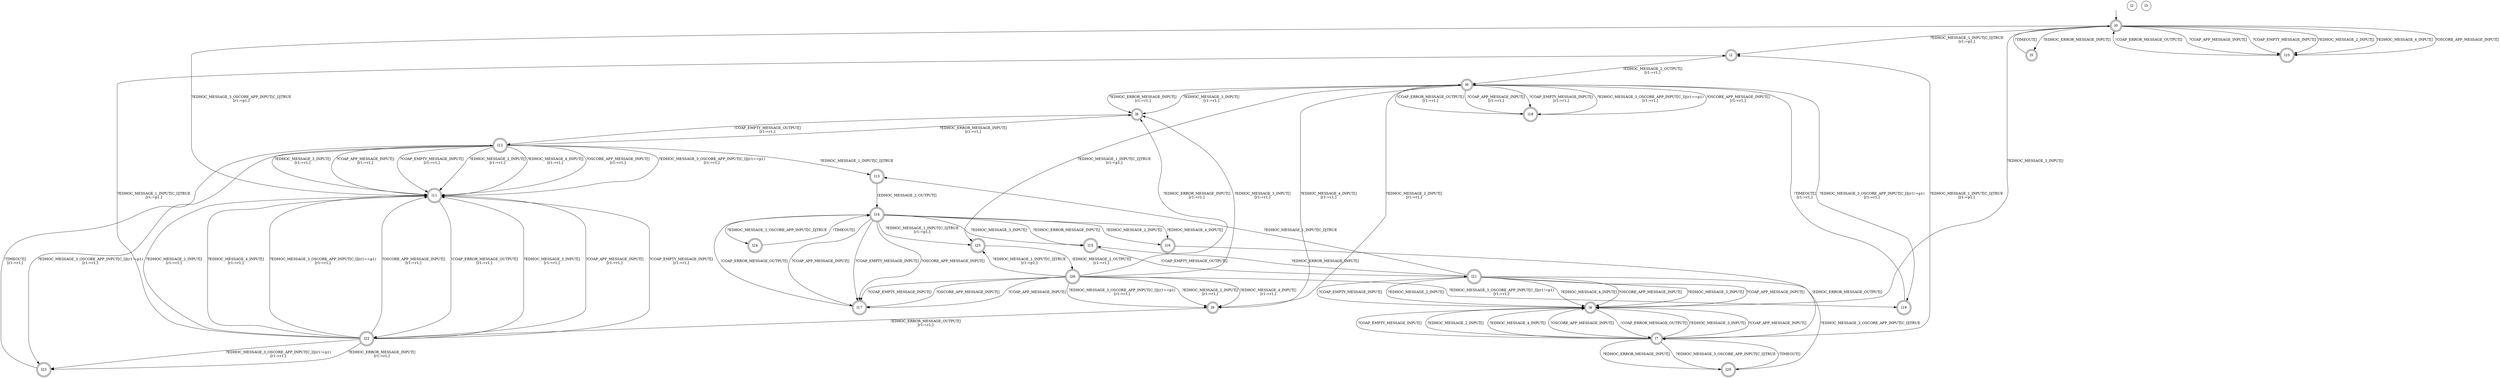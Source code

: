 digraph RA {
"" [shape=none,label=<>]
"l0" [shape=doublecircle]
"l1" [shape=doublecircle]
"l2" [shape=circle]
"l3" [shape=circle]
"l4" [shape=doublecircle]
"l5" [shape=doublecircle]
"l6" [shape=doublecircle]
"l7" [shape=doublecircle]
"l8" [shape=doublecircle]
"l9" [shape=doublecircle]
"l10" [shape=doublecircle]
"l11" [shape=doublecircle]
"l12" [shape=doublecircle]
"l13" [shape=doublecircle]
"l14" [shape=doublecircle]
"l15" [shape=doublecircle]
"l16" [shape=doublecircle]
"l17" [shape=doublecircle]
"l18" [shape=doublecircle]
"l19" [shape=doublecircle]
"l20" [shape=doublecircle]
"l21" [shape=doublecircle]
"l22" [shape=doublecircle]
"l23" [shape=doublecircle]
"l24" [shape=doublecircle]
"l25" [shape=doublecircle]
"l26" [shape=doublecircle]
"" -> "l0"
"l0" -> "l1" [label=<?EDHOC_MESSAGE_1_INPUT[C_I]|TRUE<BR />[r1:=p1,]>]
"l0" -> "l4" [label=<?EDHOC_MESSAGE_3_INPUT[]>]
"l0" -> "l5" [label=<?EDHOC_ERROR_MESSAGE_INPUT[]>]
"l0" -> "l10" [label=<?COAP_APP_MESSAGE_INPUT[]>]
"l0" -> "l10" [label=<?COAP_EMPTY_MESSAGE_INPUT[]>]
"l0" -> "l10" [label=<?EDHOC_MESSAGE_2_INPUT[]>]
"l0" -> "l10" [label=<?EDHOC_MESSAGE_4_INPUT[]>]
"l0" -> "l10" [label=<?OSCORE_APP_MESSAGE_INPUT[]>]
"l0" -> "l11" [label=<?EDHOC_MESSAGE_3_OSCORE_APP_INPUT[C_I]|TRUE<BR />[r1:=p1,]>]
"l1" -> "l6" [label=<!EDHOC_MESSAGE_2_OUTPUT[]<BR />[r1:=r1,]>]
"l4" -> "l7" [label=<!COAP_ERROR_MESSAGE_OUTPUT[]>]
"l5" -> "l0" [label=<!TIMEOUT[]>]
"l6" -> "l8" [label=<?EDHOC_MESSAGE_3_INPUT[]<BR />[r1:=r1,]>]
"l6" -> "l8" [label=<?EDHOC_ERROR_MESSAGE_INPUT[]<BR />[r1:=r1,]>]
"l6" -> "l9" [label=<?EDHOC_MESSAGE_2_INPUT[]<BR />[r1:=r1,]>]
"l6" -> "l9" [label=<?EDHOC_MESSAGE_4_INPUT[]<BR />[r1:=r1,]>]
"l6" -> "l18" [label=<?COAP_APP_MESSAGE_INPUT[]<BR />[r1:=r1,]>]
"l6" -> "l18" [label=<?COAP_EMPTY_MESSAGE_INPUT[]<BR />[r1:=r1,]>]
"l6" -> "l18" [label=<?EDHOC_MESSAGE_3_OSCORE_APP_INPUT[C_I]|(r1==p1)<BR />[r1:=r1,]>]
"l6" -> "l19" [label=<?EDHOC_MESSAGE_3_OSCORE_APP_INPUT[C_I]|(r1!=p1)<BR />[r1:=r1,]>]
"l6" -> "l18" [label=<?OSCORE_APP_MESSAGE_INPUT[]<BR />[r1:=r1,]>]
"l6" -> "l25" [label=<?EDHOC_MESSAGE_1_INPUT[C_I]|TRUE<BR />[r1:=p1,]>]
"l7" -> "l1" [label=<?EDHOC_MESSAGE_1_INPUT[C_I]|TRUE<BR />[r1:=p1,]>]
"l7" -> "l4" [label=<?EDHOC_MESSAGE_3_INPUT[]>]
"l7" -> "l4" [label=<?COAP_APP_MESSAGE_INPUT[]>]
"l7" -> "l4" [label=<?COAP_EMPTY_MESSAGE_INPUT[]>]
"l7" -> "l4" [label=<?EDHOC_MESSAGE_2_INPUT[]>]
"l7" -> "l4" [label=<?EDHOC_MESSAGE_4_INPUT[]>]
"l7" -> "l4" [label=<?OSCORE_APP_MESSAGE_INPUT[]>]
"l7" -> "l20" [label=<?EDHOC_ERROR_MESSAGE_INPUT[]>]
"l7" -> "l20" [label=<?EDHOC_MESSAGE_3_OSCORE_APP_INPUT[C_I]|TRUE>]
"l8" -> "l12" [label=<!COAP_EMPTY_MESSAGE_OUTPUT[]<BR />[r1:=r1,]>]
"l9" -> "l22" [label=<!EDHOC_ERROR_MESSAGE_OUTPUT[]<BR />[r1:=r1,]>]
"l10" -> "l0" [label=<!COAP_ERROR_MESSAGE_OUTPUT[]>]
"l11" -> "l22" [label=<!COAP_ERROR_MESSAGE_OUTPUT[]<BR />[r1:=r1,]>]
"l12" -> "l8" [label=<?EDHOC_ERROR_MESSAGE_INPUT[]<BR />[r1:=r1,]>]
"l12" -> "l11" [label=<?EDHOC_MESSAGE_3_INPUT[]<BR />[r1:=r1,]>]
"l12" -> "l11" [label=<?COAP_APP_MESSAGE_INPUT[]<BR />[r1:=r1,]>]
"l12" -> "l11" [label=<?COAP_EMPTY_MESSAGE_INPUT[]<BR />[r1:=r1,]>]
"l12" -> "l11" [label=<?EDHOC_MESSAGE_2_INPUT[]<BR />[r1:=r1,]>]
"l12" -> "l11" [label=<?EDHOC_MESSAGE_4_INPUT[]<BR />[r1:=r1,]>]
"l12" -> "l11" [label=<?EDHOC_MESSAGE_3_OSCORE_APP_INPUT[C_I]|(r1==p1)<BR />[r1:=r1,]>]
"l12" -> "l23" [label=<?EDHOC_MESSAGE_3_OSCORE_APP_INPUT[C_I]|(r1!=p1)<BR />[r1:=r1,]>]
"l12" -> "l11" [label=<?OSCORE_APP_MESSAGE_INPUT[]<BR />[r1:=r1,]>]
"l12" -> "l13" [label=<?EDHOC_MESSAGE_1_INPUT[C_I]|TRUE>]
"l13" -> "l14" [label=<!EDHOC_MESSAGE_2_OUTPUT[]>]
"l14" -> "l15" [label=<?EDHOC_MESSAGE_3_INPUT[]>]
"l14" -> "l15" [label=<?EDHOC_ERROR_MESSAGE_INPUT[]>]
"l14" -> "l16" [label=<?EDHOC_MESSAGE_2_INPUT[]>]
"l14" -> "l16" [label=<?EDHOC_MESSAGE_4_INPUT[]>]
"l14" -> "l17" [label=<?COAP_APP_MESSAGE_INPUT[]>]
"l14" -> "l17" [label=<?COAP_EMPTY_MESSAGE_INPUT[]>]
"l14" -> "l17" [label=<?OSCORE_APP_MESSAGE_INPUT[]>]
"l14" -> "l24" [label=<?EDHOC_MESSAGE_3_OSCORE_APP_INPUT[C_I]|TRUE>]
"l14" -> "l25" [label=<?EDHOC_MESSAGE_1_INPUT[C_I]|TRUE<BR />[r1:=p1,]>]
"l15" -> "l21" [label=<!COAP_EMPTY_MESSAGE_OUTPUT[]>]
"l16" -> "l7" [label=<!EDHOC_ERROR_MESSAGE_OUTPUT[]>]
"l17" -> "l14" [label=<!COAP_ERROR_MESSAGE_OUTPUT[]>]
"l18" -> "l6" [label=<!COAP_ERROR_MESSAGE_OUTPUT[]<BR />[r1:=r1,]>]
"l19" -> "l6" [label=<!TIMEOUT[]<BR />[r1:=r1,]>]
"l20" -> "l7" [label=<!TIMEOUT[]>]
"l21" -> "l4" [label=<?EDHOC_MESSAGE_3_INPUT[]>]
"l21" -> "l4" [label=<?COAP_APP_MESSAGE_INPUT[]>]
"l21" -> "l4" [label=<?COAP_EMPTY_MESSAGE_INPUT[]>]
"l21" -> "l4" [label=<?EDHOC_MESSAGE_2_INPUT[]>]
"l21" -> "l4" [label=<?EDHOC_MESSAGE_4_INPUT[]>]
"l21" -> "l4" [label=<?OSCORE_APP_MESSAGE_INPUT[]>]
"l21" -> "l13" [label=<?EDHOC_MESSAGE_1_INPUT[C_I]|TRUE>]
"l21" -> "l15" [label=<?EDHOC_ERROR_MESSAGE_INPUT[]>]
"l21" -> "l20" [label=<?EDHOC_MESSAGE_3_OSCORE_APP_INPUT[C_I]|TRUE>]
"l22" -> "l1" [label=<?EDHOC_MESSAGE_1_INPUT[C_I]|TRUE<BR />[r1:=p1,]>]
"l22" -> "l11" [label=<?EDHOC_MESSAGE_3_INPUT[]<BR />[r1:=r1,]>]
"l22" -> "l11" [label=<?COAP_APP_MESSAGE_INPUT[]<BR />[r1:=r1,]>]
"l22" -> "l11" [label=<?COAP_EMPTY_MESSAGE_INPUT[]<BR />[r1:=r1,]>]
"l22" -> "l11" [label=<?EDHOC_MESSAGE_2_INPUT[]<BR />[r1:=r1,]>]
"l22" -> "l11" [label=<?EDHOC_MESSAGE_4_INPUT[]<BR />[r1:=r1,]>]
"l22" -> "l11" [label=<?EDHOC_MESSAGE_3_OSCORE_APP_INPUT[C_I]|(r1==p1)<BR />[r1:=r1,]>]
"l22" -> "l23" [label=<?EDHOC_MESSAGE_3_OSCORE_APP_INPUT[C_I]|(r1!=p1)<BR />[r1:=r1,]>]
"l22" -> "l11" [label=<?OSCORE_APP_MESSAGE_INPUT[]<BR />[r1:=r1,]>]
"l22" -> "l23" [label=<?EDHOC_ERROR_MESSAGE_INPUT[]<BR />[r1:=r1,]>]
"l23" -> "l12" [label=<!TIMEOUT[]<BR />[r1:=r1,]>]
"l24" -> "l14" [label=<!TIMEOUT[]>]
"l25" -> "l26" [label=<!EDHOC_MESSAGE_2_OUTPUT[]<BR />[r1:=r1,]>]
"l26" -> "l8" [label=<?EDHOC_MESSAGE_3_INPUT[]<BR />[r1:=r1,]>]
"l26" -> "l8" [label=<?EDHOC_ERROR_MESSAGE_INPUT[]<BR />[r1:=r1,]>]
"l26" -> "l9" [label=<?EDHOC_MESSAGE_2_INPUT[]<BR />[r1:=r1,]>]
"l26" -> "l9" [label=<?EDHOC_MESSAGE_4_INPUT[]<BR />[r1:=r1,]>]
"l26" -> "l9" [label=<?EDHOC_MESSAGE_3_OSCORE_APP_INPUT[C_I]|(r1==p1)<BR />[r1:=r1,]>]
"l26" -> "l19" [label=<?EDHOC_MESSAGE_3_OSCORE_APP_INPUT[C_I]|(r1!=p1)<BR />[r1:=r1,]>]
"l26" -> "l17" [label=<?COAP_APP_MESSAGE_INPUT[]>]
"l26" -> "l17" [label=<?COAP_EMPTY_MESSAGE_INPUT[]>]
"l26" -> "l17" [label=<?OSCORE_APP_MESSAGE_INPUT[]>]
"l26" -> "l25" [label=<?EDHOC_MESSAGE_1_INPUT[C_I]|TRUE<BR />[r1:=p1,]>]
}
